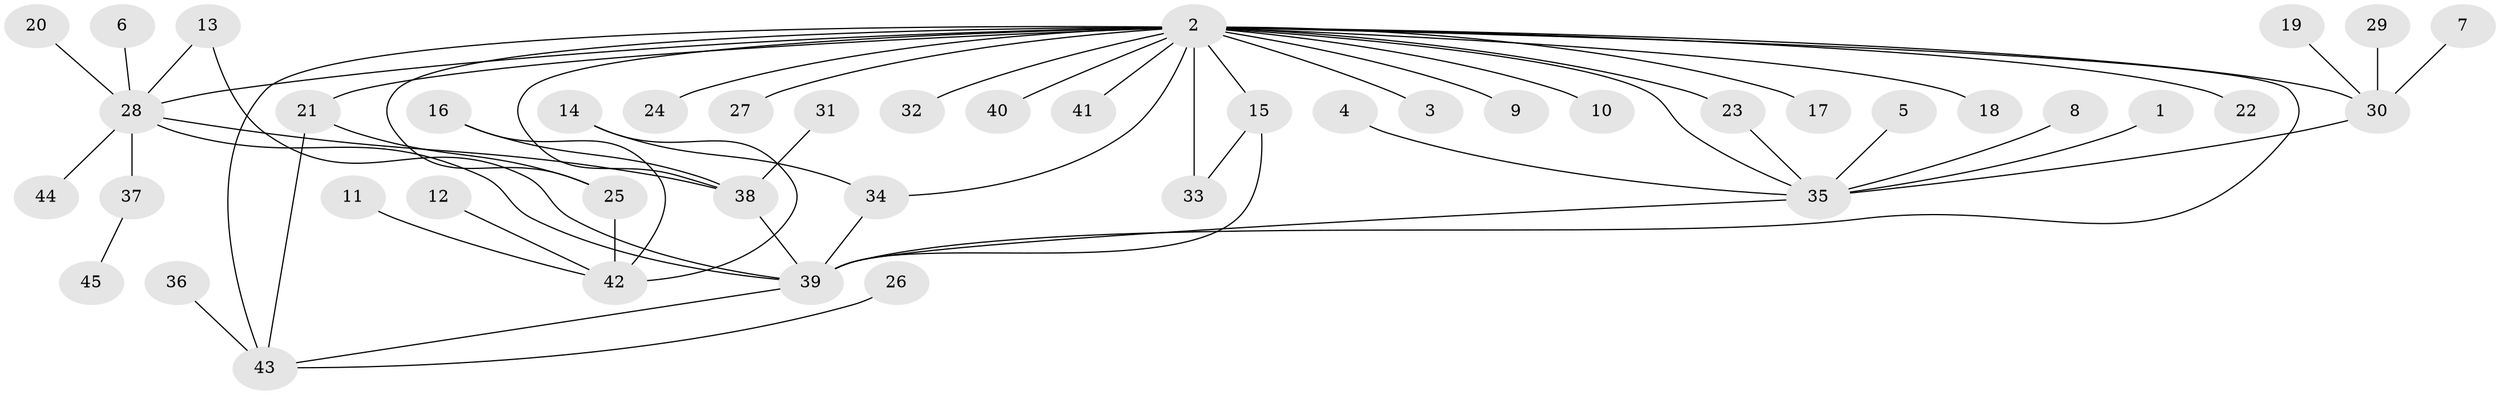 // original degree distribution, {6: 0.03333333333333333, 20: 0.011111111111111112, 11: 0.022222222222222223, 10: 0.011111111111111112, 8: 0.011111111111111112, 1: 0.5555555555555556, 3: 0.1111111111111111, 2: 0.17777777777777778, 5: 0.011111111111111112, 4: 0.044444444444444446, 7: 0.011111111111111112}
// Generated by graph-tools (version 1.1) at 2025/26/03/09/25 03:26:05]
// undirected, 45 vertices, 59 edges
graph export_dot {
graph [start="1"]
  node [color=gray90,style=filled];
  1;
  2;
  3;
  4;
  5;
  6;
  7;
  8;
  9;
  10;
  11;
  12;
  13;
  14;
  15;
  16;
  17;
  18;
  19;
  20;
  21;
  22;
  23;
  24;
  25;
  26;
  27;
  28;
  29;
  30;
  31;
  32;
  33;
  34;
  35;
  36;
  37;
  38;
  39;
  40;
  41;
  42;
  43;
  44;
  45;
  1 -- 35 [weight=1.0];
  2 -- 3 [weight=1.0];
  2 -- 9 [weight=1.0];
  2 -- 10 [weight=1.0];
  2 -- 15 [weight=1.0];
  2 -- 17 [weight=1.0];
  2 -- 18 [weight=1.0];
  2 -- 21 [weight=2.0];
  2 -- 22 [weight=1.0];
  2 -- 23 [weight=1.0];
  2 -- 24 [weight=1.0];
  2 -- 25 [weight=1.0];
  2 -- 27 [weight=1.0];
  2 -- 28 [weight=1.0];
  2 -- 30 [weight=2.0];
  2 -- 32 [weight=1.0];
  2 -- 33 [weight=1.0];
  2 -- 34 [weight=1.0];
  2 -- 35 [weight=1.0];
  2 -- 38 [weight=1.0];
  2 -- 39 [weight=2.0];
  2 -- 40 [weight=1.0];
  2 -- 41 [weight=1.0];
  2 -- 43 [weight=2.0];
  4 -- 35 [weight=1.0];
  5 -- 35 [weight=1.0];
  6 -- 28 [weight=1.0];
  7 -- 30 [weight=1.0];
  8 -- 35 [weight=1.0];
  11 -- 42 [weight=1.0];
  12 -- 42 [weight=1.0];
  13 -- 28 [weight=1.0];
  13 -- 39 [weight=1.0];
  14 -- 34 [weight=1.0];
  14 -- 42 [weight=1.0];
  15 -- 33 [weight=1.0];
  15 -- 39 [weight=1.0];
  16 -- 38 [weight=1.0];
  16 -- 42 [weight=1.0];
  19 -- 30 [weight=1.0];
  20 -- 28 [weight=1.0];
  21 -- 25 [weight=1.0];
  21 -- 43 [weight=1.0];
  23 -- 35 [weight=1.0];
  25 -- 42 [weight=1.0];
  26 -- 43 [weight=1.0];
  28 -- 37 [weight=1.0];
  28 -- 38 [weight=1.0];
  28 -- 39 [weight=1.0];
  28 -- 44 [weight=1.0];
  29 -- 30 [weight=1.0];
  30 -- 35 [weight=1.0];
  31 -- 38 [weight=1.0];
  34 -- 39 [weight=1.0];
  35 -- 39 [weight=1.0];
  36 -- 43 [weight=1.0];
  37 -- 45 [weight=1.0];
  38 -- 39 [weight=1.0];
  39 -- 43 [weight=1.0];
}
